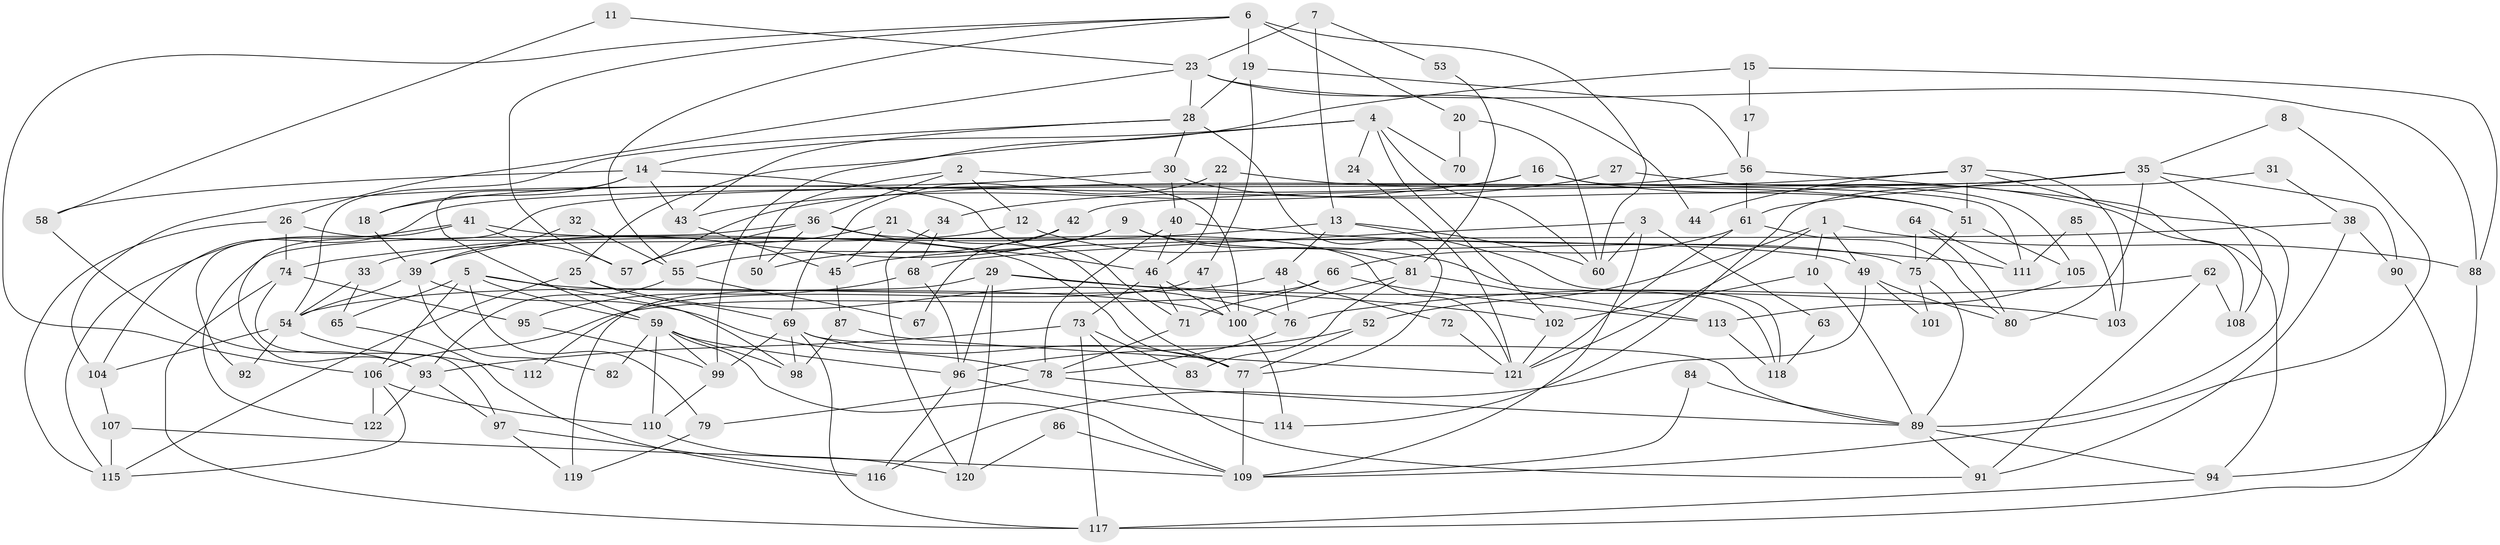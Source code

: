 // Generated by graph-tools (version 1.1) at 2025/36/03/09/25 02:36:22]
// undirected, 122 vertices, 244 edges
graph export_dot {
graph [start="1"]
  node [color=gray90,style=filled];
  1;
  2;
  3;
  4;
  5;
  6;
  7;
  8;
  9;
  10;
  11;
  12;
  13;
  14;
  15;
  16;
  17;
  18;
  19;
  20;
  21;
  22;
  23;
  24;
  25;
  26;
  27;
  28;
  29;
  30;
  31;
  32;
  33;
  34;
  35;
  36;
  37;
  38;
  39;
  40;
  41;
  42;
  43;
  44;
  45;
  46;
  47;
  48;
  49;
  50;
  51;
  52;
  53;
  54;
  55;
  56;
  57;
  58;
  59;
  60;
  61;
  62;
  63;
  64;
  65;
  66;
  67;
  68;
  69;
  70;
  71;
  72;
  73;
  74;
  75;
  76;
  77;
  78;
  79;
  80;
  81;
  82;
  83;
  84;
  85;
  86;
  87;
  88;
  89;
  90;
  91;
  92;
  93;
  94;
  95;
  96;
  97;
  98;
  99;
  100;
  101;
  102;
  103;
  104;
  105;
  106;
  107;
  108;
  109;
  110;
  111;
  112;
  113;
  114;
  115;
  116;
  117;
  118;
  119;
  120;
  121;
  122;
  1 -- 10;
  1 -- 49;
  1 -- 52;
  1 -- 88;
  1 -- 121;
  2 -- 36;
  2 -- 100;
  2 -- 12;
  2 -- 50;
  3 -- 68;
  3 -- 60;
  3 -- 63;
  3 -- 109;
  4 -- 25;
  4 -- 14;
  4 -- 24;
  4 -- 60;
  4 -- 70;
  4 -- 102;
  5 -- 59;
  5 -- 98;
  5 -- 65;
  5 -- 79;
  5 -- 100;
  5 -- 106;
  6 -- 106;
  6 -- 19;
  6 -- 20;
  6 -- 55;
  6 -- 57;
  6 -- 60;
  7 -- 23;
  7 -- 13;
  7 -- 53;
  8 -- 35;
  8 -- 109;
  9 -- 81;
  9 -- 75;
  9 -- 39;
  9 -- 50;
  10 -- 102;
  10 -- 89;
  11 -- 23;
  11 -- 58;
  12 -- 33;
  12 -- 118;
  13 -- 48;
  13 -- 60;
  13 -- 74;
  13 -- 118;
  14 -- 59;
  14 -- 71;
  14 -- 18;
  14 -- 43;
  14 -- 58;
  15 -- 99;
  15 -- 88;
  15 -- 17;
  16 -- 18;
  16 -- 43;
  16 -- 108;
  16 -- 111;
  17 -- 56;
  18 -- 39;
  19 -- 28;
  19 -- 56;
  19 -- 47;
  20 -- 60;
  20 -- 70;
  21 -- 57;
  21 -- 77;
  21 -- 45;
  22 -- 46;
  22 -- 69;
  22 -- 51;
  23 -- 26;
  23 -- 88;
  23 -- 28;
  23 -- 44;
  24 -- 121;
  25 -- 69;
  25 -- 115;
  25 -- 76;
  26 -- 115;
  26 -- 74;
  26 -- 77;
  27 -- 34;
  27 -- 105;
  28 -- 43;
  28 -- 30;
  28 -- 54;
  28 -- 77;
  29 -- 96;
  29 -- 102;
  29 -- 103;
  29 -- 119;
  29 -- 120;
  30 -- 40;
  30 -- 51;
  30 -- 104;
  31 -- 38;
  31 -- 114;
  32 -- 39;
  32 -- 55;
  33 -- 65;
  33 -- 54;
  34 -- 68;
  34 -- 120;
  35 -- 90;
  35 -- 93;
  35 -- 42;
  35 -- 61;
  35 -- 80;
  35 -- 108;
  36 -- 50;
  36 -- 46;
  36 -- 57;
  36 -- 121;
  36 -- 122;
  37 -- 57;
  37 -- 51;
  37 -- 44;
  37 -- 89;
  37 -- 103;
  38 -- 91;
  38 -- 45;
  38 -- 90;
  39 -- 78;
  39 -- 54;
  39 -- 82;
  40 -- 111;
  40 -- 78;
  40 -- 46;
  41 -- 57;
  41 -- 115;
  41 -- 49;
  41 -- 92;
  42 -- 55;
  42 -- 67;
  43 -- 45;
  45 -- 87;
  46 -- 73;
  46 -- 71;
  46 -- 100;
  47 -- 100;
  47 -- 112;
  48 -- 76;
  48 -- 54;
  48 -- 72;
  49 -- 80;
  49 -- 101;
  49 -- 116;
  51 -- 75;
  51 -- 105;
  52 -- 77;
  52 -- 96;
  53 -- 81;
  54 -- 92;
  54 -- 104;
  54 -- 112;
  55 -- 93;
  55 -- 67;
  56 -- 104;
  56 -- 61;
  56 -- 94;
  58 -- 93;
  59 -- 96;
  59 -- 109;
  59 -- 82;
  59 -- 98;
  59 -- 99;
  59 -- 110;
  61 -- 121;
  61 -- 66;
  61 -- 80;
  62 -- 108;
  62 -- 76;
  62 -- 91;
  63 -- 118;
  64 -- 75;
  64 -- 80;
  64 -- 111;
  65 -- 116;
  66 -- 106;
  66 -- 71;
  66 -- 113;
  68 -- 95;
  68 -- 96;
  69 -- 77;
  69 -- 117;
  69 -- 89;
  69 -- 98;
  69 -- 99;
  71 -- 78;
  72 -- 121;
  73 -- 117;
  73 -- 91;
  73 -- 83;
  73 -- 93;
  74 -- 97;
  74 -- 95;
  74 -- 117;
  75 -- 89;
  75 -- 101;
  76 -- 78;
  77 -- 109;
  78 -- 89;
  78 -- 79;
  79 -- 119;
  81 -- 113;
  81 -- 100;
  81 -- 83;
  84 -- 89;
  84 -- 109;
  85 -- 111;
  85 -- 103;
  86 -- 120;
  86 -- 109;
  87 -- 121;
  87 -- 98;
  88 -- 94;
  89 -- 91;
  89 -- 94;
  90 -- 117;
  93 -- 122;
  93 -- 97;
  94 -- 117;
  95 -- 99;
  96 -- 116;
  96 -- 114;
  97 -- 119;
  97 -- 116;
  99 -- 110;
  100 -- 114;
  102 -- 121;
  104 -- 107;
  105 -- 113;
  106 -- 110;
  106 -- 115;
  106 -- 122;
  107 -- 109;
  107 -- 115;
  110 -- 120;
  113 -- 118;
}
